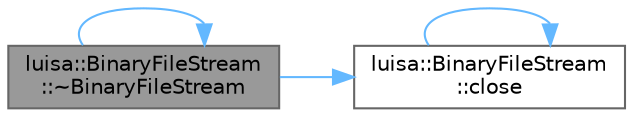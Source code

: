 digraph "luisa::BinaryFileStream::~BinaryFileStream"
{
 // LATEX_PDF_SIZE
  bgcolor="transparent";
  edge [fontname=Helvetica,fontsize=10,labelfontname=Helvetica,labelfontsize=10];
  node [fontname=Helvetica,fontsize=10,shape=box,height=0.2,width=0.4];
  rankdir="LR";
  Node1 [id="Node000001",label="luisa::BinaryFileStream\l::~BinaryFileStream",height=0.2,width=0.4,color="gray40", fillcolor="grey60", style="filled", fontcolor="black",tooltip=" "];
  Node1 -> Node2 [id="edge4_Node000001_Node000002",color="steelblue1",style="solid",tooltip=" "];
  Node2 [id="Node000002",label="luisa::BinaryFileStream\l::close",height=0.2,width=0.4,color="grey40", fillcolor="white", style="filled",URL="$classluisa_1_1_binary_file_stream.html#ae4d7c053176d79fe8c8a4bcc0ca447d4",tooltip=" "];
  Node2 -> Node2 [id="edge5_Node000002_Node000002",color="steelblue1",style="solid",tooltip=" "];
  Node1 -> Node1 [id="edge6_Node000001_Node000001",color="steelblue1",style="solid",tooltip=" "];
}
